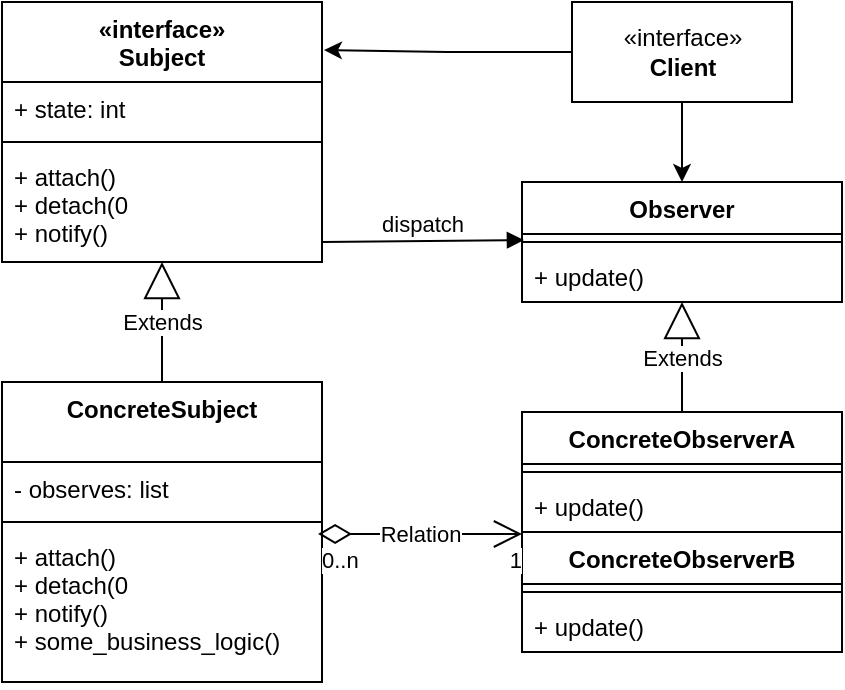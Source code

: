 <mxfile version="14.6.6" type="embed"><diagram id="B8RhJrKA_u7IGvtZ2eaQ" name="Page-1"><mxGraphModel dx="493" dy="431" grid="1" gridSize="10" guides="1" tooltips="1" connect="1" arrows="1" fold="1" page="1" pageScale="1" pageWidth="850" pageHeight="1100" math="0" shadow="0"><root><mxCell id="0"/><mxCell id="1" parent="0"/><mxCell id="3" value="«interface»&#10;Subject&#10;" style="swimlane;fontStyle=1;align=center;verticalAlign=top;childLayout=stackLayout;horizontal=1;startSize=40;horizontalStack=0;resizeParent=1;resizeParentMax=0;resizeLast=0;collapsible=1;marginBottom=0;" vertex="1" parent="1"><mxGeometry x="40" y="40" width="160" height="130" as="geometry"/></mxCell><mxCell id="4" value="+ state: int" style="text;strokeColor=none;fillColor=none;align=left;verticalAlign=top;spacingLeft=4;spacingRight=4;overflow=hidden;rotatable=0;points=[[0,0.5],[1,0.5]];portConstraint=eastwest;" vertex="1" parent="3"><mxGeometry y="40" width="160" height="26" as="geometry"/></mxCell><mxCell id="5" value="" style="line;strokeWidth=1;fillColor=none;align=left;verticalAlign=middle;spacingTop=-1;spacingLeft=3;spacingRight=3;rotatable=0;labelPosition=right;points=[];portConstraint=eastwest;" vertex="1" parent="3"><mxGeometry y="66" width="160" height="8" as="geometry"/></mxCell><mxCell id="6" value="+ attach()&#10;+ detach(0&#10;+ notify()" style="text;strokeColor=none;fillColor=none;align=left;verticalAlign=top;spacingLeft=4;spacingRight=4;overflow=hidden;rotatable=0;points=[[0,0.5],[1,0.5]];portConstraint=eastwest;" vertex="1" parent="3"><mxGeometry y="74" width="160" height="56" as="geometry"/></mxCell><mxCell id="7" value="ConcreteSubject&#10;" style="swimlane;fontStyle=1;align=center;verticalAlign=top;childLayout=stackLayout;horizontal=1;startSize=40;horizontalStack=0;resizeParent=1;resizeParentMax=0;resizeLast=0;collapsible=1;marginBottom=0;" vertex="1" parent="1"><mxGeometry x="40" y="230" width="160" height="150" as="geometry"/></mxCell><mxCell id="8" value="- observes: list" style="text;strokeColor=none;fillColor=none;align=left;verticalAlign=top;spacingLeft=4;spacingRight=4;overflow=hidden;rotatable=0;points=[[0,0.5],[1,0.5]];portConstraint=eastwest;" vertex="1" parent="7"><mxGeometry y="40" width="160" height="26" as="geometry"/></mxCell><mxCell id="9" value="" style="line;strokeWidth=1;fillColor=none;align=left;verticalAlign=middle;spacingTop=-1;spacingLeft=3;spacingRight=3;rotatable=0;labelPosition=right;points=[];portConstraint=eastwest;" vertex="1" parent="7"><mxGeometry y="66" width="160" height="8" as="geometry"/></mxCell><mxCell id="10" value="+ attach()&#10;+ detach(0&#10;+ notify()&#10;+ some_business_logic()" style="text;strokeColor=none;fillColor=none;align=left;verticalAlign=top;spacingLeft=4;spacingRight=4;overflow=hidden;rotatable=0;points=[[0,0.5],[1,0.5]];portConstraint=eastwest;" vertex="1" parent="7"><mxGeometry y="74" width="160" height="76" as="geometry"/></mxCell><mxCell id="11" value="Observer" style="swimlane;fontStyle=1;align=center;verticalAlign=top;childLayout=stackLayout;horizontal=1;startSize=26;horizontalStack=0;resizeParent=1;resizeParentMax=0;resizeLast=0;collapsible=1;marginBottom=0;" vertex="1" parent="1"><mxGeometry x="300" y="130" width="160" height="60" as="geometry"/></mxCell><mxCell id="13" value="" style="line;strokeWidth=1;fillColor=none;align=left;verticalAlign=middle;spacingTop=-1;spacingLeft=3;spacingRight=3;rotatable=0;labelPosition=right;points=[];portConstraint=eastwest;" vertex="1" parent="11"><mxGeometry y="26" width="160" height="8" as="geometry"/></mxCell><mxCell id="14" value="+ update()" style="text;strokeColor=none;fillColor=none;align=left;verticalAlign=top;spacingLeft=4;spacingRight=4;overflow=hidden;rotatable=0;points=[[0,0.5],[1,0.5]];portConstraint=eastwest;" vertex="1" parent="11"><mxGeometry y="34" width="160" height="26" as="geometry"/></mxCell><mxCell id="15" value="ConcreteObserverA" style="swimlane;fontStyle=1;align=center;verticalAlign=top;childLayout=stackLayout;horizontal=1;startSize=26;horizontalStack=0;resizeParent=1;resizeParentMax=0;resizeLast=0;collapsible=1;marginBottom=0;" vertex="1" parent="1"><mxGeometry x="300" y="245" width="160" height="120" as="geometry"/></mxCell><mxCell id="16" value="" style="line;strokeWidth=1;fillColor=none;align=left;verticalAlign=middle;spacingTop=-1;spacingLeft=3;spacingRight=3;rotatable=0;labelPosition=right;points=[];portConstraint=eastwest;" vertex="1" parent="15"><mxGeometry y="26" width="160" height="8" as="geometry"/></mxCell><mxCell id="17" value="+ update()" style="text;strokeColor=none;fillColor=none;align=left;verticalAlign=top;spacingLeft=4;spacingRight=4;overflow=hidden;rotatable=0;points=[[0,0.5],[1,0.5]];portConstraint=eastwest;" vertex="1" parent="15"><mxGeometry y="34" width="160" height="26" as="geometry"/></mxCell><mxCell id="18" value="ConcreteObserverB" style="swimlane;fontStyle=1;align=center;verticalAlign=top;childLayout=stackLayout;horizontal=1;startSize=26;horizontalStack=0;resizeParent=1;resizeParentMax=0;resizeLast=0;collapsible=1;marginBottom=0;" vertex="1" parent="15"><mxGeometry y="60" width="160" height="60" as="geometry"/></mxCell><mxCell id="19" value="" style="line;strokeWidth=1;fillColor=none;align=left;verticalAlign=middle;spacingTop=-1;spacingLeft=3;spacingRight=3;rotatable=0;labelPosition=right;points=[];portConstraint=eastwest;" vertex="1" parent="18"><mxGeometry y="26" width="160" height="8" as="geometry"/></mxCell><mxCell id="20" value="+ update()" style="text;strokeColor=none;fillColor=none;align=left;verticalAlign=top;spacingLeft=4;spacingRight=4;overflow=hidden;rotatable=0;points=[[0,0.5],[1,0.5]];portConstraint=eastwest;" vertex="1" parent="18"><mxGeometry y="34" width="160" height="26" as="geometry"/></mxCell><mxCell id="23" style="edgeStyle=orthogonalEdgeStyle;rounded=0;orthogonalLoop=1;jettySize=auto;html=1;entryX=1.006;entryY=0.185;entryDx=0;entryDy=0;entryPerimeter=0;" edge="1" parent="1" source="22" target="3"><mxGeometry relative="1" as="geometry"/></mxCell><mxCell id="24" style="edgeStyle=orthogonalEdgeStyle;rounded=0;orthogonalLoop=1;jettySize=auto;html=1;entryX=0.5;entryY=0;entryDx=0;entryDy=0;" edge="1" parent="1" source="22" target="11"><mxGeometry relative="1" as="geometry"/></mxCell><mxCell id="22" value="«interface»&lt;br&gt;&lt;b&gt;Client&lt;/b&gt;" style="html=1;" vertex="1" parent="1"><mxGeometry x="325" y="40" width="110" height="50" as="geometry"/></mxCell><mxCell id="25" value="Extends" style="endArrow=block;endSize=16;endFill=0;html=1;exitX=0.5;exitY=0;exitDx=0;exitDy=0;entryX=0.5;entryY=1;entryDx=0;entryDy=0;entryPerimeter=0;" edge="1" parent="1" source="15" target="14"><mxGeometry width="160" relative="1" as="geometry"><mxPoint x="390" y="210" as="sourcePoint"/><mxPoint x="550" y="210" as="targetPoint"/></mxGeometry></mxCell><mxCell id="26" value="Extends" style="endArrow=block;endSize=16;endFill=0;html=1;exitX=0.5;exitY=0;exitDx=0;exitDy=0;entryX=0.5;entryY=1;entryDx=0;entryDy=0;entryPerimeter=0;" edge="1" parent="1" source="7" target="6"><mxGeometry width="160" relative="1" as="geometry"><mxPoint x="110" y="200" as="sourcePoint"/><mxPoint x="270" y="200" as="targetPoint"/></mxGeometry></mxCell><mxCell id="27" value="dispatch" style="html=1;verticalAlign=bottom;endArrow=block;entryX=0.006;entryY=-0.192;entryDx=0;entryDy=0;entryPerimeter=0;" edge="1" parent="1" target="14"><mxGeometry width="80" relative="1" as="geometry"><mxPoint x="200" y="160" as="sourcePoint"/><mxPoint x="280" y="160" as="targetPoint"/></mxGeometry></mxCell><mxCell id="28" value="Relation" style="endArrow=open;html=1;endSize=12;startArrow=diamondThin;startSize=14;startFill=0;edgeStyle=orthogonalEdgeStyle;exitX=0.988;exitY=0.026;exitDx=0;exitDy=0;exitPerimeter=0;" edge="1" parent="1" source="10"><mxGeometry relative="1" as="geometry"><mxPoint x="230" y="410" as="sourcePoint"/><mxPoint x="300" y="306" as="targetPoint"/></mxGeometry></mxCell><mxCell id="29" value="0..n" style="edgeLabel;resizable=0;html=1;align=left;verticalAlign=top;" connectable="0" vertex="1" parent="28"><mxGeometry x="-1" relative="1" as="geometry"/></mxCell><mxCell id="30" value="1" style="edgeLabel;resizable=0;html=1;align=right;verticalAlign=top;" connectable="0" vertex="1" parent="28"><mxGeometry x="1" relative="1" as="geometry"/></mxCell></root></mxGraphModel></diagram></mxfile>